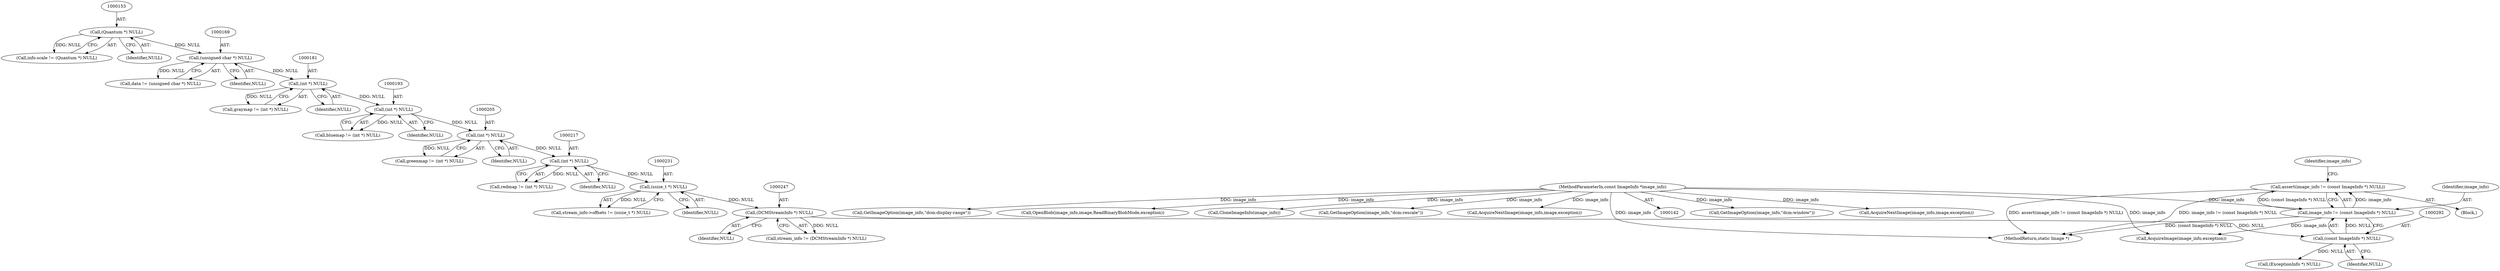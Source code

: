 digraph "0_ImageMagick_6b6bff054d569a77973f2140c0e86366e6168a6c_0@API" {
"1000288" [label="(Call,assert(image_info != (const ImageInfo *) NULL))"];
"1000289" [label="(Call,image_info != (const ImageInfo *) NULL)"];
"1000143" [label="(MethodParameterIn,const ImageInfo *image_info)"];
"1000291" [label="(Call,(const ImageInfo *) NULL)"];
"1000246" [label="(Call,(DCMStreamInfo *) NULL)"];
"1000230" [label="(Call,(ssize_t *) NULL)"];
"1000216" [label="(Call,(int *) NULL)"];
"1000204" [label="(Call,(int *) NULL)"];
"1000192" [label="(Call,(int *) NULL)"];
"1000180" [label="(Call,(int *) NULL)"];
"1000168" [label="(Call,(unsigned char *) NULL)"];
"1000152" [label="(Call,(Quantum *) NULL)"];
"1000168" [label="(Call,(unsigned char *) NULL)"];
"1000154" [label="(Identifier,NULL)"];
"1000148" [label="(Call,info.scale != (Quantum *) NULL)"];
"1000246" [label="(Call,(DCMStreamInfo *) NULL)"];
"1000190" [label="(Call,bluemap != (int *) NULL)"];
"1004168" [label="(Call,GetImageOption(image_info,\"dcm:window\"))"];
"1000182" [label="(Identifier,NULL)"];
"1000318" [label="(Call,(ExceptionInfo *) NULL)"];
"1000216" [label="(Call,(int *) NULL)"];
"1000293" [label="(Identifier,NULL)"];
"1004358" [label="(Call,AcquireNextImage(image_info,image,exception))"];
"1000226" [label="(Call,stream_info->offsets != (ssize_t *) NULL)"];
"1004145" [label="(Call,GetImageOption(image_info,\"dcm:display-range\"))"];
"1000218" [label="(Identifier,NULL)"];
"1000170" [label="(Identifier,NULL)"];
"1000206" [label="(Identifier,NULL)"];
"1000166" [label="(Call,data != (unsigned char *) NULL)"];
"1000152" [label="(Call,(Quantum *) NULL)"];
"1000192" [label="(Call,(int *) NULL)"];
"1000202" [label="(Call,greenmap != (int *) NULL)"];
"1000145" [label="(Block,)"];
"1000178" [label="(Call,graymap != (int *) NULL)"];
"1000180" [label="(Call,(int *) NULL)"];
"1000244" [label="(Call,stream_info != (DCMStreamInfo *) NULL)"];
"1000334" [label="(Call,OpenBlob(image_info,image,ReadBinaryBlobMode,exception))"];
"1000288" [label="(Call,assert(image_info != (const ImageInfo *) NULL))"];
"1000204" [label="(Call,(int *) NULL)"];
"1000143" [label="(MethodParameterIn,const ImageInfo *image_info)"];
"1000289" [label="(Call,image_info != (const ImageInfo *) NULL)"];
"1000290" [label="(Identifier,image_info)"];
"1000248" [label="(Identifier,NULL)"];
"1000329" [label="(Call,AcquireImage(image_info,exception))"];
"1000232" [label="(Identifier,NULL)"];
"1004539" [label="(MethodReturn,static Image *)"];
"1000291" [label="(Call,(const ImageInfo *) NULL)"];
"1000230" [label="(Call,(ssize_t *) NULL)"];
"1000194" [label="(Identifier,NULL)"];
"1002835" [label="(Call,CloneImageInfo(image_info))"];
"1000297" [label="(Identifier,image_info)"];
"1004215" [label="(Call,GetImageOption(image_info,\"dcm:rescale\"))"];
"1000214" [label="(Call,redmap != (int *) NULL)"];
"1004401" [label="(Call,AcquireNextImage(image_info,image,exception))"];
"1000288" -> "1000145"  [label="AST: "];
"1000288" -> "1000289"  [label="CFG: "];
"1000289" -> "1000288"  [label="AST: "];
"1000297" -> "1000288"  [label="CFG: "];
"1000288" -> "1004539"  [label="DDG: image_info != (const ImageInfo *) NULL"];
"1000288" -> "1004539"  [label="DDG: assert(image_info != (const ImageInfo *) NULL)"];
"1000289" -> "1000288"  [label="DDG: image_info"];
"1000289" -> "1000288"  [label="DDG: (const ImageInfo *) NULL"];
"1000289" -> "1000291"  [label="CFG: "];
"1000290" -> "1000289"  [label="AST: "];
"1000291" -> "1000289"  [label="AST: "];
"1000289" -> "1004539"  [label="DDG: (const ImageInfo *) NULL"];
"1000143" -> "1000289"  [label="DDG: image_info"];
"1000291" -> "1000289"  [label="DDG: NULL"];
"1000289" -> "1000329"  [label="DDG: image_info"];
"1000143" -> "1000142"  [label="AST: "];
"1000143" -> "1004539"  [label="DDG: image_info"];
"1000143" -> "1000329"  [label="DDG: image_info"];
"1000143" -> "1000334"  [label="DDG: image_info"];
"1000143" -> "1002835"  [label="DDG: image_info"];
"1000143" -> "1004145"  [label="DDG: image_info"];
"1000143" -> "1004168"  [label="DDG: image_info"];
"1000143" -> "1004215"  [label="DDG: image_info"];
"1000143" -> "1004358"  [label="DDG: image_info"];
"1000143" -> "1004401"  [label="DDG: image_info"];
"1000291" -> "1000293"  [label="CFG: "];
"1000292" -> "1000291"  [label="AST: "];
"1000293" -> "1000291"  [label="AST: "];
"1000246" -> "1000291"  [label="DDG: NULL"];
"1000291" -> "1000318"  [label="DDG: NULL"];
"1000246" -> "1000244"  [label="AST: "];
"1000246" -> "1000248"  [label="CFG: "];
"1000247" -> "1000246"  [label="AST: "];
"1000248" -> "1000246"  [label="AST: "];
"1000244" -> "1000246"  [label="CFG: "];
"1000246" -> "1000244"  [label="DDG: NULL"];
"1000230" -> "1000246"  [label="DDG: NULL"];
"1000230" -> "1000226"  [label="AST: "];
"1000230" -> "1000232"  [label="CFG: "];
"1000231" -> "1000230"  [label="AST: "];
"1000232" -> "1000230"  [label="AST: "];
"1000226" -> "1000230"  [label="CFG: "];
"1000230" -> "1000226"  [label="DDG: NULL"];
"1000216" -> "1000230"  [label="DDG: NULL"];
"1000216" -> "1000214"  [label="AST: "];
"1000216" -> "1000218"  [label="CFG: "];
"1000217" -> "1000216"  [label="AST: "];
"1000218" -> "1000216"  [label="AST: "];
"1000214" -> "1000216"  [label="CFG: "];
"1000216" -> "1000214"  [label="DDG: NULL"];
"1000204" -> "1000216"  [label="DDG: NULL"];
"1000204" -> "1000202"  [label="AST: "];
"1000204" -> "1000206"  [label="CFG: "];
"1000205" -> "1000204"  [label="AST: "];
"1000206" -> "1000204"  [label="AST: "];
"1000202" -> "1000204"  [label="CFG: "];
"1000204" -> "1000202"  [label="DDG: NULL"];
"1000192" -> "1000204"  [label="DDG: NULL"];
"1000192" -> "1000190"  [label="AST: "];
"1000192" -> "1000194"  [label="CFG: "];
"1000193" -> "1000192"  [label="AST: "];
"1000194" -> "1000192"  [label="AST: "];
"1000190" -> "1000192"  [label="CFG: "];
"1000192" -> "1000190"  [label="DDG: NULL"];
"1000180" -> "1000192"  [label="DDG: NULL"];
"1000180" -> "1000178"  [label="AST: "];
"1000180" -> "1000182"  [label="CFG: "];
"1000181" -> "1000180"  [label="AST: "];
"1000182" -> "1000180"  [label="AST: "];
"1000178" -> "1000180"  [label="CFG: "];
"1000180" -> "1000178"  [label="DDG: NULL"];
"1000168" -> "1000180"  [label="DDG: NULL"];
"1000168" -> "1000166"  [label="AST: "];
"1000168" -> "1000170"  [label="CFG: "];
"1000169" -> "1000168"  [label="AST: "];
"1000170" -> "1000168"  [label="AST: "];
"1000166" -> "1000168"  [label="CFG: "];
"1000168" -> "1000166"  [label="DDG: NULL"];
"1000152" -> "1000168"  [label="DDG: NULL"];
"1000152" -> "1000148"  [label="AST: "];
"1000152" -> "1000154"  [label="CFG: "];
"1000153" -> "1000152"  [label="AST: "];
"1000154" -> "1000152"  [label="AST: "];
"1000148" -> "1000152"  [label="CFG: "];
"1000152" -> "1000148"  [label="DDG: NULL"];
}
